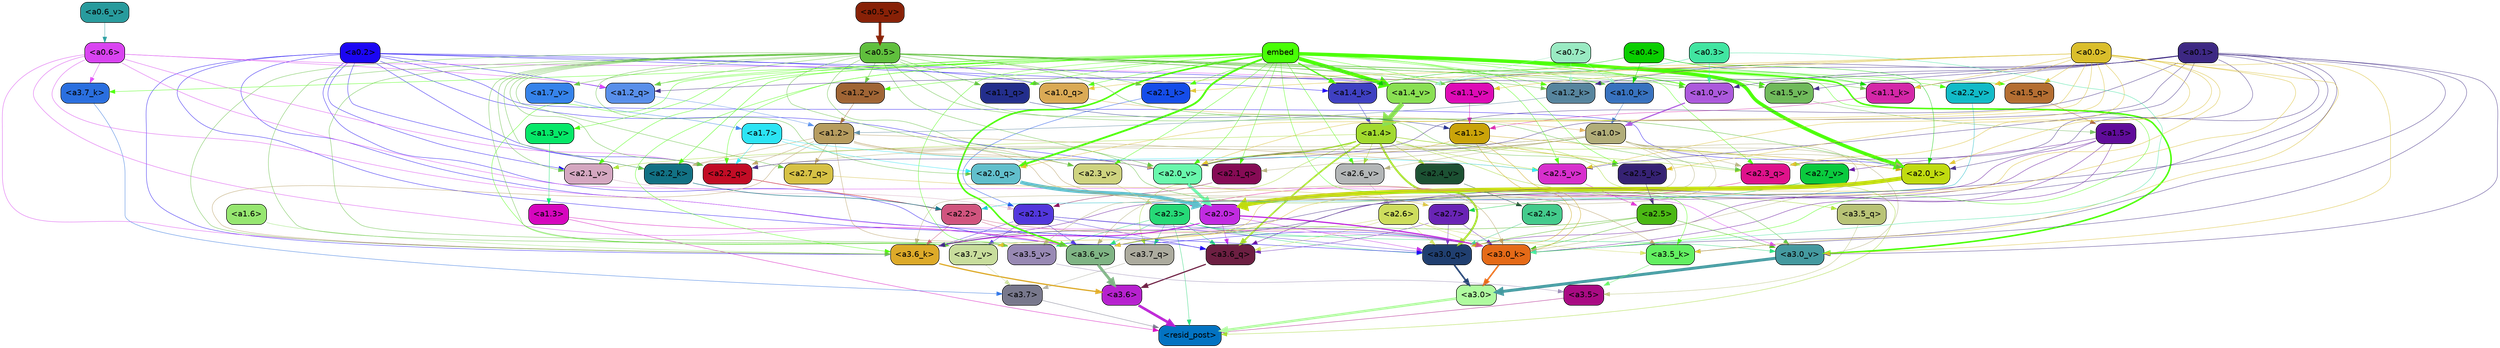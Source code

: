 strict digraph "" {
	graph [bgcolor=transparent,
		layout=dot,
		overlap=false,
		splines=true
	];
	"<a3.7>"	[color=black,
		fillcolor="#78788c",
		fontname=Helvetica,
		shape=box,
		style="filled, rounded"];
	"<resid_post>"	[color=black,
		fillcolor="#0373c2",
		fontname=Helvetica,
		shape=box,
		style="filled, rounded"];
	"<a3.7>" -> "<resid_post>"	[color="#78788c",
		penwidth=0.6239100098609924];
	"<a3.6>"	[color=black,
		fillcolor="#b721cf",
		fontname=Helvetica,
		shape=box,
		style="filled, rounded"];
	"<a3.6>" -> "<resid_post>"	[color="#b721cf",
		penwidth=4.569062113761902];
	"<a3.5>"	[color=black,
		fillcolor="#a90b83",
		fontname=Helvetica,
		shape=box,
		style="filled, rounded"];
	"<a3.5>" -> "<resid_post>"	[color="#a90b83",
		penwidth=0.6];
	"<a3.0>"	[color=black,
		fillcolor="#affb9f",
		fontname=Helvetica,
		shape=box,
		style="filled, rounded"];
	"<a3.0>" -> "<resid_post>"	[color="#affb9f",
		penwidth=4.283544182777405];
	"<a2.3>"	[color=black,
		fillcolor="#26d977",
		fontname=Helvetica,
		shape=box,
		style="filled, rounded"];
	"<a2.3>" -> "<resid_post>"	[color="#26d977",
		penwidth=0.6];
	"<a3.7_q>"	[color=black,
		fillcolor="#acab9e",
		fontname=Helvetica,
		shape=box,
		style="filled, rounded"];
	"<a2.3>" -> "<a3.7_q>"	[color="#26d977",
		penwidth=0.6];
	"<a3.6_q>"	[color=black,
		fillcolor="#6d1f42",
		fontname=Helvetica,
		shape=box,
		style="filled, rounded"];
	"<a2.3>" -> "<a3.6_q>"	[color="#26d977",
		penwidth=0.6];
	"<a3.0_q>"	[color=black,
		fillcolor="#203f70",
		fontname=Helvetica,
		shape=box,
		style="filled, rounded"];
	"<a2.3>" -> "<a3.0_q>"	[color="#26d977",
		penwidth=0.6];
	"<a3.0_k>"	[color=black,
		fillcolor="#e56a17",
		fontname=Helvetica,
		shape=box,
		style="filled, rounded"];
	"<a2.3>" -> "<a3.0_k>"	[color="#26d977",
		penwidth=0.6];
	"<a3.6_v>"	[color=black,
		fillcolor="#7fb484",
		fontname=Helvetica,
		shape=box,
		style="filled, rounded"];
	"<a2.3>" -> "<a3.6_v>"	[color="#26d977",
		penwidth=0.6];
	"<a3.5_v>"	[color=black,
		fillcolor="#9889b4",
		fontname=Helvetica,
		shape=box,
		style="filled, rounded"];
	"<a2.3>" -> "<a3.5_v>"	[color="#26d977",
		penwidth=0.6];
	"<a3.0_v>"	[color=black,
		fillcolor="#44999f",
		fontname=Helvetica,
		shape=box,
		style="filled, rounded"];
	"<a2.3>" -> "<a3.0_v>"	[color="#26d977",
		penwidth=0.6];
	"<a1.4>"	[color=black,
		fillcolor="#a2da2e",
		fontname=Helvetica,
		shape=box,
		style="filled, rounded"];
	"<a1.4>" -> "<resid_post>"	[color="#a2da2e",
		penwidth=0.6];
	"<a1.4>" -> "<a3.7_q>"	[color="#a2da2e",
		penwidth=0.6];
	"<a1.4>" -> "<a3.6_q>"	[color="#a2da2e",
		penwidth=2.7934007048606873];
	"<a3.5_q>"	[color=black,
		fillcolor="#b8c376",
		fontname=Helvetica,
		shape=box,
		style="filled, rounded"];
	"<a1.4>" -> "<a3.5_q>"	[color="#a2da2e",
		penwidth=0.6];
	"<a1.4>" -> "<a3.0_q>"	[color="#a2da2e",
		penwidth=3.340754985809326];
	"<a2.3_q>"	[color=black,
		fillcolor="#df128b",
		fontname=Helvetica,
		shape=box,
		style="filled, rounded"];
	"<a1.4>" -> "<a2.3_q>"	[color="#a2da2e",
		penwidth=0.6];
	"<a2.7_v>"	[color=black,
		fillcolor="#0aca3e",
		fontname=Helvetica,
		shape=box,
		style="filled, rounded"];
	"<a1.4>" -> "<a2.7_v>"	[color="#a2da2e",
		penwidth=0.6];
	"<a2.6_v>"	[color=black,
		fillcolor="#b3b6b7",
		fontname=Helvetica,
		shape=box,
		style="filled, rounded"];
	"<a1.4>" -> "<a2.6_v>"	[color="#a2da2e",
		penwidth=0.6];
	"<a2.5_v>"	[color=black,
		fillcolor="#d72fcd",
		fontname=Helvetica,
		shape=box,
		style="filled, rounded"];
	"<a1.4>" -> "<a2.5_v>"	[color="#a2da2e",
		penwidth=0.6];
	"<a2.4_v>"	[color=black,
		fillcolor="#1c5133",
		fontname=Helvetica,
		shape=box,
		style="filled, rounded"];
	"<a1.4>" -> "<a2.4_v>"	[color="#a2da2e",
		penwidth=0.6];
	"<a2.1_v>"	[color=black,
		fillcolor="#d4a7c0",
		fontname=Helvetica,
		shape=box,
		style="filled, rounded"];
	"<a1.4>" -> "<a2.1_v>"	[color="#a2da2e",
		penwidth=0.6];
	"<a2.0_v>"	[color=black,
		fillcolor="#69f7ac",
		fontname=Helvetica,
		shape=box,
		style="filled, rounded"];
	"<a1.4>" -> "<a2.0_v>"	[color="#a2da2e",
		penwidth=2.268759250640869];
	"<a1.3>"	[color=black,
		fillcolor="#d606be",
		fontname=Helvetica,
		shape=box,
		style="filled, rounded"];
	"<a1.3>" -> "<resid_post>"	[color="#d606be",
		penwidth=0.6];
	"<a1.3>" -> "<a3.6_v>"	[color="#d606be",
		penwidth=0.6];
	"<a3.7_q>" -> "<a3.7>"	[color="#acab9e",
		penwidth=0.6];
	"<a3.6_q>" -> "<a3.6>"	[color="#6d1f42",
		penwidth=2.0347584784030914];
	"<a3.5_q>" -> "<a3.5>"	[color="#b8c376",
		penwidth=0.6];
	"<a3.0_q>" -> "<a3.0>"	[color="#203f70",
		penwidth=2.8635367155075073];
	"<a3.7_k>"	[color=black,
		fillcolor="#2a6fdf",
		fontname=Helvetica,
		shape=box,
		style="filled, rounded"];
	"<a3.7_k>" -> "<a3.7>"	[color="#2a6fdf",
		penwidth=0.6];
	"<a3.6_k>"	[color=black,
		fillcolor="#ddaa29",
		fontname=Helvetica,
		shape=box,
		style="filled, rounded"];
	"<a3.6_k>" -> "<a3.6>"	[color="#ddaa29",
		penwidth=2.1760786175727844];
	"<a3.5_k>"	[color=black,
		fillcolor="#63ef61",
		fontname=Helvetica,
		shape=box,
		style="filled, rounded"];
	"<a3.5_k>" -> "<a3.5>"	[color="#63ef61",
		penwidth=0.6];
	"<a3.0_k>" -> "<a3.0>"	[color="#e56a17",
		penwidth=2.632905662059784];
	"<a3.7_v>"	[color=black,
		fillcolor="#c8dd9c",
		fontname=Helvetica,
		shape=box,
		style="filled, rounded"];
	"<a3.7_v>" -> "<a3.7>"	[color="#c8dd9c",
		penwidth=0.6];
	"<a3.6_v>" -> "<a3.6>"	[color="#7fb484",
		penwidth=4.981305837631226];
	"<a3.5_v>" -> "<a3.5>"	[color="#9889b4",
		penwidth=0.6];
	"<a3.0_v>" -> "<a3.0>"	[color="#44999f",
		penwidth=5.168330669403076];
	"<a2.7>"	[color=black,
		fillcolor="#6924b5",
		fontname=Helvetica,
		shape=box,
		style="filled, rounded"];
	"<a2.7>" -> "<a3.6_q>"	[color="#6924b5",
		penwidth=0.6];
	"<a2.7>" -> "<a3.0_q>"	[color="#6924b5",
		penwidth=0.6];
	"<a2.7>" -> "<a3.0_k>"	[color="#6924b5",
		penwidth=0.6];
	"<a2.6>"	[color=black,
		fillcolor="#cddd5d",
		fontname=Helvetica,
		shape=box,
		style="filled, rounded"];
	"<a2.6>" -> "<a3.6_q>"	[color="#cddd5d",
		penwidth=0.6];
	"<a2.6>" -> "<a3.0_q>"	[color="#cddd5d",
		penwidth=0.6];
	"<a2.6>" -> "<a3.6_k>"	[color="#cddd5d",
		penwidth=0.6];
	"<a2.6>" -> "<a3.5_k>"	[color="#cddd5d",
		penwidth=0.6];
	"<a2.6>" -> "<a3.0_k>"	[color="#cddd5d",
		penwidth=0.6];
	"<a2.1>"	[color=black,
		fillcolor="#5237dc",
		fontname=Helvetica,
		shape=box,
		style="filled, rounded"];
	"<a2.1>" -> "<a3.6_q>"	[color="#5237dc",
		penwidth=0.6];
	"<a2.1>" -> "<a3.0_q>"	[color="#5237dc",
		penwidth=0.6];
	"<a2.1>" -> "<a3.6_k>"	[color="#5237dc",
		penwidth=0.6];
	"<a2.1>" -> "<a3.0_k>"	[color="#5237dc",
		penwidth=0.6];
	"<a2.1>" -> "<a3.7_v>"	[color="#5237dc",
		penwidth=0.6];
	"<a2.1>" -> "<a3.6_v>"	[color="#5237dc",
		penwidth=0.6];
	"<a2.0>"	[color=black,
		fillcolor="#c12be1",
		fontname=Helvetica,
		shape=box,
		style="filled, rounded"];
	"<a2.0>" -> "<a3.6_q>"	[color="#c12be1",
		penwidth=0.6];
	"<a2.0>" -> "<a3.0_q>"	[color="#c12be1",
		penwidth=0.6];
	"<a2.0>" -> "<a3.6_k>"	[color="#c12be1",
		penwidth=1.6382827460765839];
	"<a2.0>" -> "<a3.0_k>"	[color="#c12be1",
		penwidth=2.161143198609352];
	"<a1.5>"	[color=black,
		fillcolor="#600c9a",
		fontname=Helvetica,
		shape=box,
		style="filled, rounded"];
	"<a1.5>" -> "<a3.6_q>"	[color="#600c9a",
		penwidth=0.6];
	"<a1.5>" -> "<a3.0_q>"	[color="#600c9a",
		penwidth=0.6];
	"<a1.5>" -> "<a3.6_k>"	[color="#600c9a",
		penwidth=0.6];
	"<a1.5>" -> "<a3.0_k>"	[color="#600c9a",
		penwidth=0.6];
	"<a1.5>" -> "<a2.7_v>"	[color="#600c9a",
		penwidth=0.6];
	"<a0.2>"	[color=black,
		fillcolor="#1b06f3",
		fontname=Helvetica,
		shape=box,
		style="filled, rounded"];
	"<a0.2>" -> "<a3.6_q>"	[color="#1b06f3",
		penwidth=0.6];
	"<a0.2>" -> "<a3.0_q>"	[color="#1b06f3",
		penwidth=0.6];
	"<a0.2>" -> "<a3.6_k>"	[color="#1b06f3",
		penwidth=0.6];
	"<a0.2>" -> "<a3.0_k>"	[color="#1b06f3",
		penwidth=0.6];
	"<a2.2_q>"	[color=black,
		fillcolor="#c20c25",
		fontname=Helvetica,
		shape=box,
		style="filled, rounded"];
	"<a0.2>" -> "<a2.2_q>"	[color="#1b06f3",
		penwidth=0.6];
	"<a2.2_k>"	[color=black,
		fillcolor="#127184",
		fontname=Helvetica,
		shape=box,
		style="filled, rounded"];
	"<a0.2>" -> "<a2.2_k>"	[color="#1b06f3",
		penwidth=0.6];
	"<a2.0_k>"	[color=black,
		fillcolor="#c0db0f",
		fontname=Helvetica,
		shape=box,
		style="filled, rounded"];
	"<a0.2>" -> "<a2.0_k>"	[color="#1b06f3",
		penwidth=0.6];
	"<a0.2>" -> "<a2.1_v>"	[color="#1b06f3",
		penwidth=0.6];
	"<a0.2>" -> "<a2.0_v>"	[color="#1b06f3",
		penwidth=0.6];
	"<a1.2_q>"	[color=black,
		fillcolor="#598fea",
		fontname=Helvetica,
		shape=box,
		style="filled, rounded"];
	"<a0.2>" -> "<a1.2_q>"	[color="#1b06f3",
		penwidth=0.6];
	"<a1.0_q>"	[color=black,
		fillcolor="#daaa55",
		fontname=Helvetica,
		shape=box,
		style="filled, rounded"];
	"<a0.2>" -> "<a1.0_q>"	[color="#1b06f3",
		penwidth=0.6];
	"<a1.4_k>"	[color=black,
		fillcolor="#3f40c2",
		fontname=Helvetica,
		shape=box,
		style="filled, rounded"];
	"<a0.2>" -> "<a1.4_k>"	[color="#1b06f3",
		penwidth=0.6];
	"<a1.4_v>"	[color=black,
		fillcolor="#8ae053",
		fontname=Helvetica,
		shape=box,
		style="filled, rounded"];
	"<a0.2>" -> "<a1.4_v>"	[color="#1b06f3",
		penwidth=0.6];
	"<a2.5>"	[color=black,
		fillcolor="#4bb814",
		fontname=Helvetica,
		shape=box,
		style="filled, rounded"];
	"<a2.5>" -> "<a3.0_q>"	[color="#4bb814",
		penwidth=0.6];
	"<a2.5>" -> "<a3.0_k>"	[color="#4bb814",
		penwidth=0.6];
	"<a2.5>" -> "<a3.6_v>"	[color="#4bb814",
		penwidth=0.6];
	"<a2.5>" -> "<a3.0_v>"	[color="#4bb814",
		penwidth=0.6];
	"<a2.4>"	[color=black,
		fillcolor="#43cb8c",
		fontname=Helvetica,
		shape=box,
		style="filled, rounded"];
	"<a2.4>" -> "<a3.0_q>"	[color="#43cb8c",
		penwidth=0.6];
	"<a1.1>"	[color=black,
		fillcolor="#caa309",
		fontname=Helvetica,
		shape=box,
		style="filled, rounded"];
	"<a1.1>" -> "<a3.0_q>"	[color="#caa309",
		penwidth=0.6];
	"<a1.1>" -> "<a3.0_k>"	[color="#caa309",
		penwidth=0.6];
	"<a2.5_k>"	[color=black,
		fillcolor="#362274",
		fontname=Helvetica,
		shape=box,
		style="filled, rounded"];
	"<a1.1>" -> "<a2.5_k>"	[color="#caa309",
		penwidth=0.6];
	"<a1.1>" -> "<a2.0_k>"	[color="#caa309",
		penwidth=0.6];
	"<a1.1>" -> "<a2.0_v>"	[color="#caa309",
		penwidth=0.6];
	"<a0.6>"	[color=black,
		fillcolor="#d943f1",
		fontname=Helvetica,
		shape=box,
		style="filled, rounded"];
	"<a0.6>" -> "<a3.7_k>"	[color="#d943f1",
		penwidth=0.6];
	"<a0.6>" -> "<a3.6_k>"	[color="#d943f1",
		penwidth=0.6];
	"<a0.6>" -> "<a3.0_k>"	[color="#d943f1",
		penwidth=0.6];
	"<a0.6>" -> "<a3.6_v>"	[color="#d943f1",
		penwidth=0.6];
	"<a0.6>" -> "<a3.0_v>"	[color="#d943f1",
		penwidth=0.6];
	"<a0.6>" -> "<a2.2_q>"	[color="#d943f1",
		penwidth=0.6];
	"<a0.6>" -> "<a1.2_q>"	[color="#d943f1",
		penwidth=0.6];
	"<a0.6>" -> "<a1.4_v>"	[color="#d943f1",
		penwidth=0.6];
	embed	[color=black,
		fillcolor="#48ff06",
		fontname=Helvetica,
		shape=box,
		style="filled, rounded"];
	embed -> "<a3.7_k>"	[color="#48ff06",
		penwidth=0.6];
	embed -> "<a3.6_k>"	[color="#48ff06",
		penwidth=0.6];
	embed -> "<a3.5_k>"	[color="#48ff06",
		penwidth=0.6];
	embed -> "<a3.0_k>"	[color="#48ff06",
		penwidth=0.6];
	embed -> "<a3.7_v>"	[color="#48ff06",
		penwidth=0.6];
	embed -> "<a3.6_v>"	[color="#48ff06",
		penwidth=2.7825746536254883];
	embed -> "<a3.5_v>"	[color="#48ff06",
		penwidth=0.6];
	embed -> "<a3.0_v>"	[color="#48ff06",
		penwidth=2.6950180530548096];
	embed -> "<a2.3_q>"	[color="#48ff06",
		penwidth=0.6];
	embed -> "<a2.2_q>"	[color="#48ff06",
		penwidth=0.6];
	"<a2.1_q>"	[color=black,
		fillcolor="#860b55",
		fontname=Helvetica,
		shape=box,
		style="filled, rounded"];
	embed -> "<a2.1_q>"	[color="#48ff06",
		penwidth=0.6];
	"<a2.0_q>"	[color=black,
		fillcolor="#61bfcc",
		fontname=Helvetica,
		shape=box,
		style="filled, rounded"];
	embed -> "<a2.0_q>"	[color="#48ff06",
		penwidth=3.305941343307495];
	embed -> "<a2.5_k>"	[color="#48ff06",
		penwidth=0.6];
	embed -> "<a2.2_k>"	[color="#48ff06",
		penwidth=0.6698317527770996];
	"<a2.1_k>"	[color=black,
		fillcolor="#154de9",
		fontname=Helvetica,
		shape=box,
		style="filled, rounded"];
	embed -> "<a2.1_k>"	[color="#48ff06",
		penwidth=0.6];
	embed -> "<a2.0_k>"	[color="#48ff06",
		penwidth=6.12570995092392];
	embed -> "<a2.6_v>"	[color="#48ff06",
		penwidth=0.6];
	embed -> "<a2.5_v>"	[color="#48ff06",
		penwidth=0.6];
	"<a2.3_v>"	[color=black,
		fillcolor="#ced37f",
		fontname=Helvetica,
		shape=box,
		style="filled, rounded"];
	embed -> "<a2.3_v>"	[color="#48ff06",
		penwidth=0.6];
	"<a2.2_v>"	[color=black,
		fillcolor="#12bbc8",
		fontname=Helvetica,
		shape=box,
		style="filled, rounded"];
	embed -> "<a2.2_v>"	[color="#48ff06",
		penwidth=0.6];
	embed -> "<a2.1_v>"	[color="#48ff06",
		penwidth=0.6];
	embed -> "<a2.0_v>"	[color="#48ff06",
		penwidth=0.6];
	"<a1.5_q>"	[color=black,
		fillcolor="#b46e32",
		fontname=Helvetica,
		shape=box,
		style="filled, rounded"];
	embed -> "<a1.5_q>"	[color="#48ff06",
		penwidth=0.6];
	embed -> "<a1.2_q>"	[color="#48ff06",
		penwidth=0.6087074279785156];
	"<a1.1_q>"	[color=black,
		fillcolor="#232e8c",
		fontname=Helvetica,
		shape=box,
		style="filled, rounded"];
	embed -> "<a1.1_q>"	[color="#48ff06",
		penwidth=0.6];
	embed -> "<a1.0_q>"	[color="#48ff06",
		penwidth=0.6];
	embed -> "<a1.4_k>"	[color="#48ff06",
		penwidth=2.1858973503112793];
	"<a1.2_k>"	[color=black,
		fillcolor="#57859e",
		fontname=Helvetica,
		shape=box,
		style="filled, rounded"];
	embed -> "<a1.2_k>"	[color="#48ff06",
		penwidth=0.6];
	"<a1.1_k>"	[color=black,
		fillcolor="#d427a8",
		fontname=Helvetica,
		shape=box,
		style="filled, rounded"];
	embed -> "<a1.1_k>"	[color="#48ff06",
		penwidth=0.6];
	"<a1.0_k>"	[color=black,
		fillcolor="#3872bf",
		fontname=Helvetica,
		shape=box,
		style="filled, rounded"];
	embed -> "<a1.0_k>"	[color="#48ff06",
		penwidth=0.6];
	"<a1.5_v>"	[color=black,
		fillcolor="#70ba5b",
		fontname=Helvetica,
		shape=box,
		style="filled, rounded"];
	embed -> "<a1.5_v>"	[color="#48ff06",
		penwidth=0.6];
	embed -> "<a1.4_v>"	[color="#48ff06",
		penwidth=6.590077131986618];
	"<a1.3_v>"	[color=black,
		fillcolor="#06e868",
		fontname=Helvetica,
		shape=box,
		style="filled, rounded"];
	embed -> "<a1.3_v>"	[color="#48ff06",
		penwidth=0.6];
	"<a1.2_v>"	[color=black,
		fillcolor="#a06535",
		fontname=Helvetica,
		shape=box,
		style="filled, rounded"];
	embed -> "<a1.2_v>"	[color="#48ff06",
		penwidth=0.6];
	"<a1.1_v>"	[color=black,
		fillcolor="#de0bb6",
		fontname=Helvetica,
		shape=box,
		style="filled, rounded"];
	embed -> "<a1.1_v>"	[color="#48ff06",
		penwidth=0.6];
	"<a1.0_v>"	[color=black,
		fillcolor="#ac59dc",
		fontname=Helvetica,
		shape=box,
		style="filled, rounded"];
	embed -> "<a1.0_v>"	[color="#48ff06",
		penwidth=1.2076449394226074];
	"<a2.2>"	[color=black,
		fillcolor="#d0547e",
		fontname=Helvetica,
		shape=box,
		style="filled, rounded"];
	"<a2.2>" -> "<a3.6_k>"	[color="#d0547e",
		penwidth=0.6];
	"<a2.2>" -> "<a3.0_k>"	[color="#d0547e",
		penwidth=0.6];
	"<a2.2>" -> "<a3.6_v>"	[color="#d0547e",
		penwidth=0.6];
	"<a1.6>"	[color=black,
		fillcolor="#96e670",
		fontname=Helvetica,
		shape=box,
		style="filled, rounded"];
	"<a1.6>" -> "<a3.6_k>"	[color="#96e670",
		penwidth=0.6];
	"<a1.2>"	[color=black,
		fillcolor="#b69c5f",
		fontname=Helvetica,
		shape=box,
		style="filled, rounded"];
	"<a1.2>" -> "<a3.6_k>"	[color="#b69c5f",
		penwidth=0.6];
	"<a1.2>" -> "<a3.5_k>"	[color="#b69c5f",
		penwidth=0.6];
	"<a1.2>" -> "<a3.0_k>"	[color="#b69c5f",
		penwidth=0.6];
	"<a1.2>" -> "<a3.5_v>"	[color="#b69c5f",
		penwidth=0.6];
	"<a2.7_q>"	[color=black,
		fillcolor="#d6c145",
		fontname=Helvetica,
		shape=box,
		style="filled, rounded"];
	"<a1.2>" -> "<a2.7_q>"	[color="#b69c5f",
		penwidth=0.6];
	"<a1.2>" -> "<a2.2_q>"	[color="#b69c5f",
		penwidth=0.6];
	"<a1.2>" -> "<a2.2_k>"	[color="#b69c5f",
		penwidth=0.6];
	"<a1.2>" -> "<a2.5_v>"	[color="#b69c5f",
		penwidth=0.6];
	"<a1.2>" -> "<a2.3_v>"	[color="#b69c5f",
		penwidth=0.6];
	"<a1.2>" -> "<a2.0_v>"	[color="#b69c5f",
		penwidth=0.6];
	"<a1.0>"	[color=black,
		fillcolor="#b1ad79",
		fontname=Helvetica,
		shape=box,
		style="filled, rounded"];
	"<a1.0>" -> "<a3.6_k>"	[color="#b1ad79",
		penwidth=0.6];
	"<a1.0>" -> "<a3.0_k>"	[color="#b1ad79",
		penwidth=0.6];
	"<a1.0>" -> "<a3.6_v>"	[color="#b1ad79",
		penwidth=0.6];
	"<a1.0>" -> "<a3.5_v>"	[color="#b1ad79",
		penwidth=0.6];
	"<a1.0>" -> "<a3.0_v>"	[color="#b1ad79",
		penwidth=0.6];
	"<a1.0>" -> "<a2.3_q>"	[color="#b1ad79",
		penwidth=0.6];
	"<a1.0>" -> "<a2.2_q>"	[color="#b1ad79",
		penwidth=0.6];
	"<a1.0>" -> "<a2.1_q>"	[color="#b1ad79",
		penwidth=0.6];
	"<a1.0>" -> "<a2.2_k>"	[color="#b1ad79",
		penwidth=0.6];
	"<a1.0>" -> "<a2.0_k>"	[color="#b1ad79",
		penwidth=0.6];
	"<a1.0>" -> "<a2.6_v>"	[color="#b1ad79",
		penwidth=0.6];
	"<a1.0>" -> "<a2.0_v>"	[color="#b1ad79",
		penwidth=1.2213096618652344];
	"<a0.5>"	[color=black,
		fillcolor="#60bf3d",
		fontname=Helvetica,
		shape=box,
		style="filled, rounded"];
	"<a0.5>" -> "<a3.6_k>"	[color="#60bf3d",
		penwidth=0.6];
	"<a0.5>" -> "<a3.7_v>"	[color="#60bf3d",
		penwidth=0.6];
	"<a0.5>" -> "<a3.6_v>"	[color="#60bf3d",
		penwidth=0.6];
	"<a0.5>" -> "<a3.5_v>"	[color="#60bf3d",
		penwidth=0.6];
	"<a0.5>" -> "<a3.0_v>"	[color="#60bf3d",
		penwidth=0.6];
	"<a0.5>" -> "<a2.7_q>"	[color="#60bf3d",
		penwidth=0.6];
	"<a0.5>" -> "<a2.3_q>"	[color="#60bf3d",
		penwidth=0.6];
	"<a0.5>" -> "<a2.2_q>"	[color="#60bf3d",
		penwidth=0.6];
	"<a0.5>" -> "<a2.0_q>"	[color="#60bf3d",
		penwidth=0.6];
	"<a0.5>" -> "<a2.5_k>"	[color="#60bf3d",
		penwidth=0.6];
	"<a0.5>" -> "<a2.2_k>"	[color="#60bf3d",
		penwidth=0.6];
	"<a0.5>" -> "<a2.1_k>"	[color="#60bf3d",
		penwidth=0.6];
	"<a0.5>" -> "<a2.0_k>"	[color="#60bf3d",
		penwidth=0.6900839805603027];
	"<a0.5>" -> "<a2.3_v>"	[color="#60bf3d",
		penwidth=0.6];
	"<a0.5>" -> "<a2.1_v>"	[color="#60bf3d",
		penwidth=0.6];
	"<a0.5>" -> "<a2.0_v>"	[color="#60bf3d",
		penwidth=0.6];
	"<a0.5>" -> "<a1.2_q>"	[color="#60bf3d",
		penwidth=0.6];
	"<a0.5>" -> "<a1.1_q>"	[color="#60bf3d",
		penwidth=0.6];
	"<a0.5>" -> "<a1.0_q>"	[color="#60bf3d",
		penwidth=0.6];
	"<a0.5>" -> "<a1.2_k>"	[color="#60bf3d",
		penwidth=0.6];
	"<a0.5>" -> "<a1.1_k>"	[color="#60bf3d",
		penwidth=0.6];
	"<a0.5>" -> "<a1.0_k>"	[color="#60bf3d",
		penwidth=0.6];
	"<a1.7_v>"	[color=black,
		fillcolor="#3683ea",
		fontname=Helvetica,
		shape=box,
		style="filled, rounded"];
	"<a0.5>" -> "<a1.7_v>"	[color="#60bf3d",
		penwidth=0.6];
	"<a0.5>" -> "<a1.5_v>"	[color="#60bf3d",
		penwidth=0.6];
	"<a0.5>" -> "<a1.4_v>"	[color="#60bf3d",
		penwidth=0.9985027313232422];
	"<a0.5>" -> "<a1.2_v>"	[color="#60bf3d",
		penwidth=0.6];
	"<a0.5>" -> "<a1.1_v>"	[color="#60bf3d",
		penwidth=0.6];
	"<a0.5>" -> "<a1.0_v>"	[color="#60bf3d",
		penwidth=0.6];
	"<a0.1>"	[color=black,
		fillcolor="#3d2883",
		fontname=Helvetica,
		shape=box,
		style="filled, rounded"];
	"<a0.1>" -> "<a3.6_k>"	[color="#3d2883",
		penwidth=0.6];
	"<a0.1>" -> "<a3.5_k>"	[color="#3d2883",
		penwidth=0.6];
	"<a0.1>" -> "<a3.0_k>"	[color="#3d2883",
		penwidth=0.6];
	"<a0.1>" -> "<a3.6_v>"	[color="#3d2883",
		penwidth=0.6];
	"<a0.1>" -> "<a3.0_v>"	[color="#3d2883",
		penwidth=0.6];
	"<a0.1>" -> "<a2.3_q>"	[color="#3d2883",
		penwidth=0.6];
	"<a0.1>" -> "<a2.2_q>"	[color="#3d2883",
		penwidth=0.6];
	"<a0.1>" -> "<a2.0_k>"	[color="#3d2883",
		penwidth=0.6];
	"<a0.1>" -> "<a2.5_v>"	[color="#3d2883",
		penwidth=0.6];
	"<a0.1>" -> "<a2.0_v>"	[color="#3d2883",
		penwidth=0.6];
	"<a0.1>" -> "<a1.2_q>"	[color="#3d2883",
		penwidth=0.6218185424804688];
	"<a0.1>" -> "<a1.2_k>"	[color="#3d2883",
		penwidth=0.6];
	"<a0.1>" -> "<a1.1_k>"	[color="#3d2883",
		penwidth=0.6];
	"<a0.1>" -> "<a1.5_v>"	[color="#3d2883",
		penwidth=0.6];
	"<a0.1>" -> "<a1.4_v>"	[color="#3d2883",
		penwidth=0.6];
	"<a0.1>" -> "<a1.0_v>"	[color="#3d2883",
		penwidth=0.6];
	"<a0.0>"	[color=black,
		fillcolor="#dabe2b",
		fontname=Helvetica,
		shape=box,
		style="filled, rounded"];
	"<a0.0>" -> "<a3.5_k>"	[color="#dabe2b",
		penwidth=0.6];
	"<a0.0>" -> "<a3.7_v>"	[color="#dabe2b",
		penwidth=0.6];
	"<a0.0>" -> "<a3.6_v>"	[color="#dabe2b",
		penwidth=0.6];
	"<a0.0>" -> "<a3.0_v>"	[color="#dabe2b",
		penwidth=0.6];
	"<a0.0>" -> "<a2.3_q>"	[color="#dabe2b",
		penwidth=0.6];
	"<a0.0>" -> "<a2.0_q>"	[color="#dabe2b",
		penwidth=0.6];
	"<a0.0>" -> "<a2.5_k>"	[color="#dabe2b",
		penwidth=0.6];
	"<a0.0>" -> "<a2.1_k>"	[color="#dabe2b",
		penwidth=0.6];
	"<a0.0>" -> "<a2.0_k>"	[color="#dabe2b",
		penwidth=0.6];
	"<a0.0>" -> "<a2.5_v>"	[color="#dabe2b",
		penwidth=0.6];
	"<a0.0>" -> "<a2.2_v>"	[color="#dabe2b",
		penwidth=0.6];
	"<a0.0>" -> "<a2.0_v>"	[color="#dabe2b",
		penwidth=0.6];
	"<a0.0>" -> "<a1.5_q>"	[color="#dabe2b",
		penwidth=0.6];
	"<a0.0>" -> "<a1.0_q>"	[color="#dabe2b",
		penwidth=0.6];
	"<a0.0>" -> "<a1.1_k>"	[color="#dabe2b",
		penwidth=0.6];
	"<a0.0>" -> "<a1.4_v>"	[color="#dabe2b",
		penwidth=0.6];
	"<a0.0>" -> "<a1.1_v>"	[color="#dabe2b",
		penwidth=0.6];
	"<a0.3>"	[color=black,
		fillcolor="#41e5a1",
		fontname=Helvetica,
		shape=box,
		style="filled, rounded"];
	"<a0.3>" -> "<a3.0_k>"	[color="#41e5a1",
		penwidth=0.6];
	"<a0.3>" -> "<a1.4_v>"	[color="#41e5a1",
		penwidth=0.6];
	"<a0.3>" -> "<a1.0_v>"	[color="#41e5a1",
		penwidth=0.6];
	"<a2.7_q>" -> "<a2.7>"	[color="#d6c145",
		penwidth=0.6];
	"<a2.3_q>" -> "<a2.3>"	[color="#df128b",
		penwidth=0.6];
	"<a2.2_q>" -> "<a2.2>"	[color="#c20c25",
		penwidth=0.7553567886352539];
	"<a2.1_q>" -> "<a2.1>"	[color="#860b55",
		penwidth=0.6];
	"<a2.0_q>" -> "<a2.0>"	[color="#61bfcc",
		penwidth=6.256794691085815];
	"<a2.5_k>" -> "<a2.5>"	[color="#362274",
		penwidth=0.6];
	"<a2.2_k>" -> "<a2.2>"	[color="#127184",
		penwidth=0.8854708671569824];
	"<a2.1_k>" -> "<a2.1>"	[color="#154de9",
		penwidth=0.6];
	"<a2.0_k>" -> "<a2.0>"	[color="#c0db0f",
		penwidth=7.231504917144775];
	"<a2.7_v>" -> "<a2.7>"	[color="#0aca3e",
		penwidth=0.6];
	"<a2.6_v>" -> "<a2.6>"	[color="#b3b6b7",
		penwidth=0.6];
	"<a2.5_v>" -> "<a2.5>"	[color="#d72fcd",
		penwidth=0.6];
	"<a2.4_v>" -> "<a2.4>"	[color="#1c5133",
		penwidth=0.6];
	"<a2.3_v>" -> "<a2.3>"	[color="#ced37f",
		penwidth=0.6];
	"<a2.2_v>" -> "<a2.2>"	[color="#12bbc8",
		penwidth=0.6];
	"<a2.1_v>" -> "<a2.1>"	[color="#d4a7c0",
		penwidth=0.6];
	"<a2.0_v>" -> "<a2.0>"	[color="#69f7ac",
		penwidth=5.231471925973892];
	"<a1.7>"	[color=black,
		fillcolor="#2ce4f4",
		fontname=Helvetica,
		shape=box,
		style="filled, rounded"];
	"<a1.7>" -> "<a2.2_q>"	[color="#2ce4f4",
		penwidth=0.6];
	"<a1.7>" -> "<a2.0_q>"	[color="#2ce4f4",
		penwidth=0.6];
	"<a1.7>" -> "<a2.5_v>"	[color="#2ce4f4",
		penwidth=0.6];
	"<a0.4>"	[color=black,
		fillcolor="#0ace00",
		fontname=Helvetica,
		shape=box,
		style="filled, rounded"];
	"<a0.4>" -> "<a2.0_k>"	[color="#0ace00",
		penwidth=0.6];
	"<a0.4>" -> "<a1.4_k>"	[color="#0ace00",
		penwidth=0.6];
	"<a0.4>" -> "<a1.1_k>"	[color="#0ace00",
		penwidth=0.6];
	"<a0.4>" -> "<a1.0_k>"	[color="#0ace00",
		penwidth=0.6];
	"<a1.5_q>" -> "<a1.5>"	[color="#b46e32",
		penwidth=0.6];
	"<a1.2_q>" -> "<a1.2>"	[color="#598fea",
		penwidth=0.6];
	"<a1.1_q>" -> "<a1.1>"	[color="#232e8c",
		penwidth=0.6];
	"<a1.0_q>" -> "<a1.0>"	[color="#daaa55",
		penwidth=0.6];
	"<a1.4_k>" -> "<a1.4>"	[color="#3f40c2",
		penwidth=0.6];
	"<a1.2_k>" -> "<a1.2>"	[color="#57859e",
		penwidth=0.6];
	"<a1.1_k>" -> "<a1.1>"	[color="#d427a8",
		penwidth=0.6];
	"<a1.0_k>" -> "<a1.0>"	[color="#3872bf",
		penwidth=0.6];
	"<a1.7_v>" -> "<a1.7>"	[color="#3683ea",
		penwidth=0.6];
	"<a1.5_v>" -> "<a1.5>"	[color="#70ba5b",
		penwidth=0.6];
	"<a1.4_v>" -> "<a1.4>"	[color="#8ae053",
		penwidth=8.36684274673462];
	"<a1.3_v>" -> "<a1.3>"	[color="#06e868",
		penwidth=0.6];
	"<a1.2_v>" -> "<a1.2>"	[color="#a06535",
		penwidth=0.6];
	"<a1.1_v>" -> "<a1.1>"	[color="#de0bb6",
		penwidth=0.6];
	"<a1.0_v>" -> "<a1.0>"	[color="#ac59dc",
		penwidth=1.9665732383728027];
	"<a0.7>"	[color=black,
		fillcolor="#99eac2",
		fontname=Helvetica,
		shape=box,
		style="filled, rounded"];
	"<a0.7>" -> "<a1.2_k>"	[color="#99eac2",
		penwidth=0.6];
	"<a0.7>" -> "<a1.0_k>"	[color="#99eac2",
		penwidth=0.6];
	"<a0.7>" -> "<a1.4_v>"	[color="#99eac2",
		penwidth=0.6];
	"<a0.6_v>"	[color=black,
		fillcolor="#289b9d",
		fontname=Helvetica,
		shape=box,
		style="filled, rounded"];
	"<a0.6_v>" -> "<a0.6>"	[color="#289b9d",
		penwidth=0.6];
	"<a0.5_v>"	[color=black,
		fillcolor="#882107",
		fontname=Helvetica,
		shape=box,
		style="filled, rounded"];
	"<a0.5_v>" -> "<a0.5>"	[color="#882107",
		penwidth=4.667354106903076];
}
